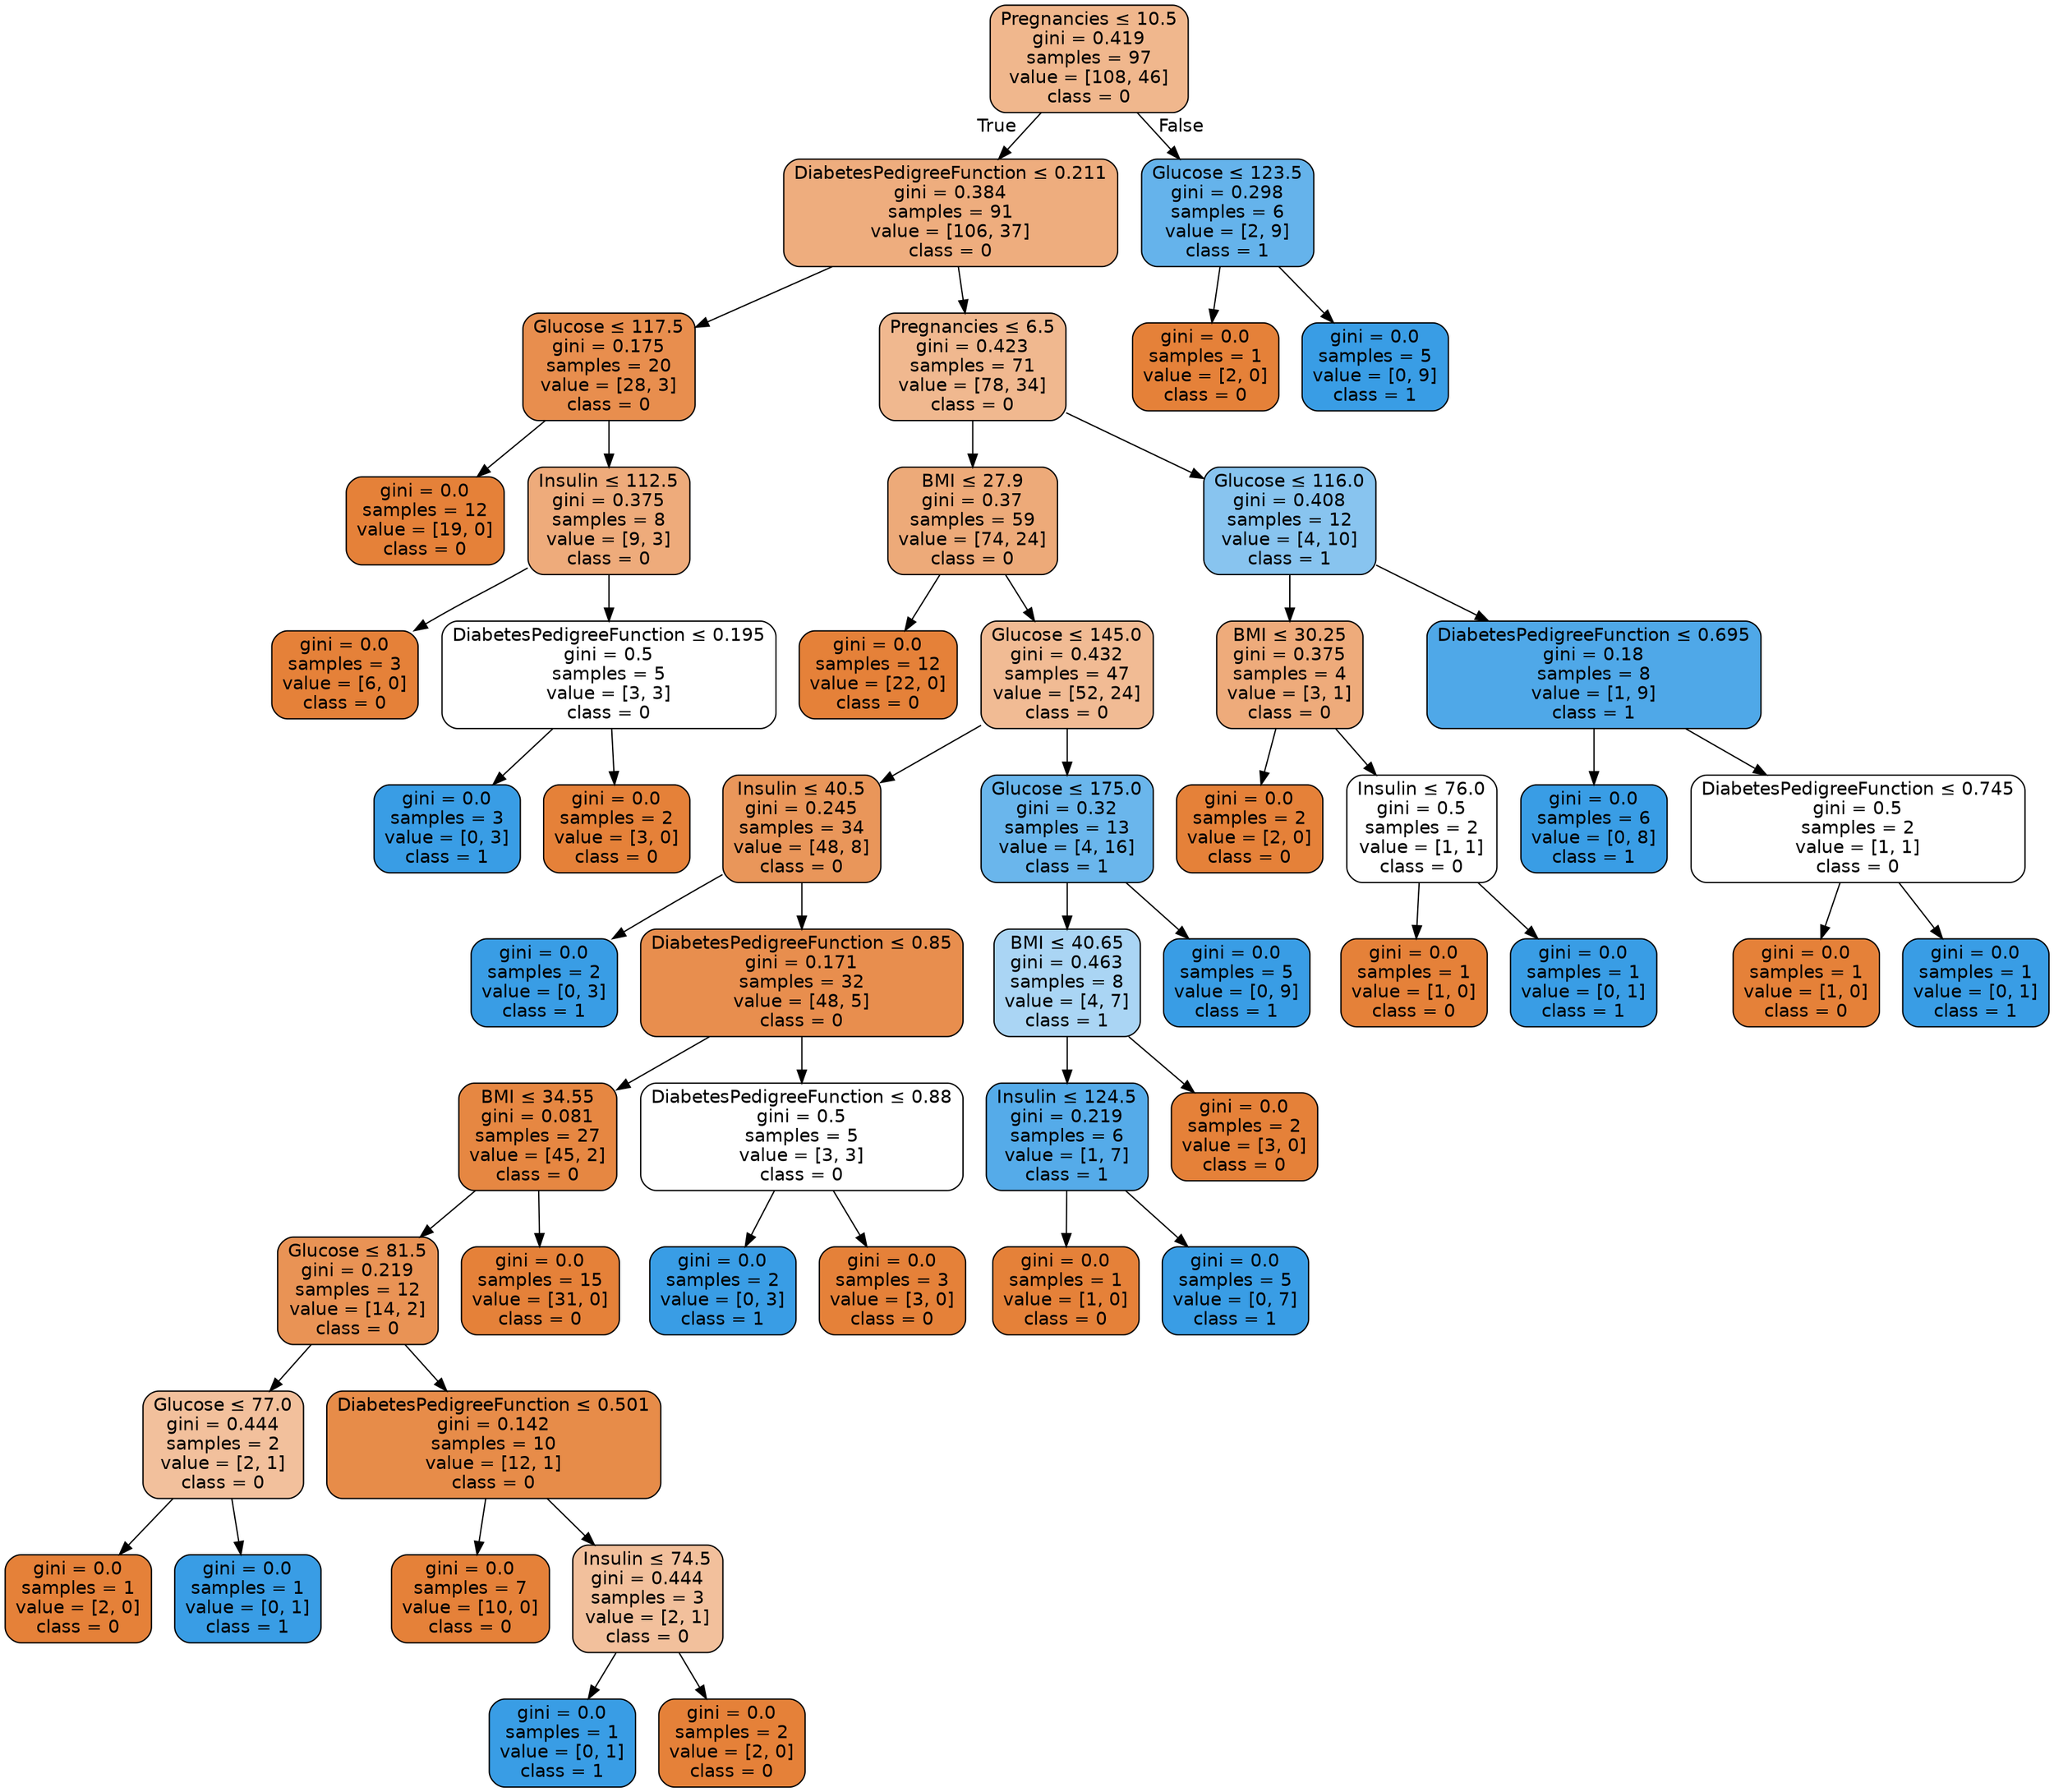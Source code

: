 digraph Tree {
node [shape=box, style="filled, rounded", color="black", fontname="helvetica"] ;
edge [fontname="helvetica"] ;
0 [label=<Pregnancies &le; 10.5<br/>gini = 0.419<br/>samples = 97<br/>value = [108, 46]<br/>class = 0>, fillcolor="#f0b78d"] ;
1 [label=<DiabetesPedigreeFunction &le; 0.211<br/>gini = 0.384<br/>samples = 91<br/>value = [106, 37]<br/>class = 0>, fillcolor="#eead7e"] ;
0 -> 1 [labeldistance=2.5, labelangle=45, headlabel="True"] ;
2 [label=<Glucose &le; 117.5<br/>gini = 0.175<br/>samples = 20<br/>value = [28, 3]<br/>class = 0>, fillcolor="#e88e4e"] ;
1 -> 2 ;
3 [label=<gini = 0.0<br/>samples = 12<br/>value = [19, 0]<br/>class = 0>, fillcolor="#e58139"] ;
2 -> 3 ;
4 [label=<Insulin &le; 112.5<br/>gini = 0.375<br/>samples = 8<br/>value = [9, 3]<br/>class = 0>, fillcolor="#eeab7b"] ;
2 -> 4 ;
5 [label=<gini = 0.0<br/>samples = 3<br/>value = [6, 0]<br/>class = 0>, fillcolor="#e58139"] ;
4 -> 5 ;
6 [label=<DiabetesPedigreeFunction &le; 0.195<br/>gini = 0.5<br/>samples = 5<br/>value = [3, 3]<br/>class = 0>, fillcolor="#ffffff"] ;
4 -> 6 ;
7 [label=<gini = 0.0<br/>samples = 3<br/>value = [0, 3]<br/>class = 1>, fillcolor="#399de5"] ;
6 -> 7 ;
8 [label=<gini = 0.0<br/>samples = 2<br/>value = [3, 0]<br/>class = 0>, fillcolor="#e58139"] ;
6 -> 8 ;
9 [label=<Pregnancies &le; 6.5<br/>gini = 0.423<br/>samples = 71<br/>value = [78, 34]<br/>class = 0>, fillcolor="#f0b88f"] ;
1 -> 9 ;
10 [label=<BMI &le; 27.9<br/>gini = 0.37<br/>samples = 59<br/>value = [74, 24]<br/>class = 0>, fillcolor="#edaa79"] ;
9 -> 10 ;
11 [label=<gini = 0.0<br/>samples = 12<br/>value = [22, 0]<br/>class = 0>, fillcolor="#e58139"] ;
10 -> 11 ;
12 [label=<Glucose &le; 145.0<br/>gini = 0.432<br/>samples = 47<br/>value = [52, 24]<br/>class = 0>, fillcolor="#f1bb94"] ;
10 -> 12 ;
13 [label=<Insulin &le; 40.5<br/>gini = 0.245<br/>samples = 34<br/>value = [48, 8]<br/>class = 0>, fillcolor="#e9965a"] ;
12 -> 13 ;
14 [label=<gini = 0.0<br/>samples = 2<br/>value = [0, 3]<br/>class = 1>, fillcolor="#399de5"] ;
13 -> 14 ;
15 [label=<DiabetesPedigreeFunction &le; 0.85<br/>gini = 0.171<br/>samples = 32<br/>value = [48, 5]<br/>class = 0>, fillcolor="#e88e4e"] ;
13 -> 15 ;
16 [label=<BMI &le; 34.55<br/>gini = 0.081<br/>samples = 27<br/>value = [45, 2]<br/>class = 0>, fillcolor="#e68742"] ;
15 -> 16 ;
17 [label=<Glucose &le; 81.5<br/>gini = 0.219<br/>samples = 12<br/>value = [14, 2]<br/>class = 0>, fillcolor="#e99355"] ;
16 -> 17 ;
18 [label=<Glucose &le; 77.0<br/>gini = 0.444<br/>samples = 2<br/>value = [2, 1]<br/>class = 0>, fillcolor="#f2c09c"] ;
17 -> 18 ;
19 [label=<gini = 0.0<br/>samples = 1<br/>value = [2, 0]<br/>class = 0>, fillcolor="#e58139"] ;
18 -> 19 ;
20 [label=<gini = 0.0<br/>samples = 1<br/>value = [0, 1]<br/>class = 1>, fillcolor="#399de5"] ;
18 -> 20 ;
21 [label=<DiabetesPedigreeFunction &le; 0.501<br/>gini = 0.142<br/>samples = 10<br/>value = [12, 1]<br/>class = 0>, fillcolor="#e78c49"] ;
17 -> 21 ;
22 [label=<gini = 0.0<br/>samples = 7<br/>value = [10, 0]<br/>class = 0>, fillcolor="#e58139"] ;
21 -> 22 ;
23 [label=<Insulin &le; 74.5<br/>gini = 0.444<br/>samples = 3<br/>value = [2, 1]<br/>class = 0>, fillcolor="#f2c09c"] ;
21 -> 23 ;
24 [label=<gini = 0.0<br/>samples = 1<br/>value = [0, 1]<br/>class = 1>, fillcolor="#399de5"] ;
23 -> 24 ;
25 [label=<gini = 0.0<br/>samples = 2<br/>value = [2, 0]<br/>class = 0>, fillcolor="#e58139"] ;
23 -> 25 ;
26 [label=<gini = 0.0<br/>samples = 15<br/>value = [31, 0]<br/>class = 0>, fillcolor="#e58139"] ;
16 -> 26 ;
27 [label=<DiabetesPedigreeFunction &le; 0.88<br/>gini = 0.5<br/>samples = 5<br/>value = [3, 3]<br/>class = 0>, fillcolor="#ffffff"] ;
15 -> 27 ;
28 [label=<gini = 0.0<br/>samples = 2<br/>value = [0, 3]<br/>class = 1>, fillcolor="#399de5"] ;
27 -> 28 ;
29 [label=<gini = 0.0<br/>samples = 3<br/>value = [3, 0]<br/>class = 0>, fillcolor="#e58139"] ;
27 -> 29 ;
30 [label=<Glucose &le; 175.0<br/>gini = 0.32<br/>samples = 13<br/>value = [4, 16]<br/>class = 1>, fillcolor="#6ab6ec"] ;
12 -> 30 ;
31 [label=<BMI &le; 40.65<br/>gini = 0.463<br/>samples = 8<br/>value = [4, 7]<br/>class = 1>, fillcolor="#aad5f4"] ;
30 -> 31 ;
32 [label=<Insulin &le; 124.5<br/>gini = 0.219<br/>samples = 6<br/>value = [1, 7]<br/>class = 1>, fillcolor="#55abe9"] ;
31 -> 32 ;
33 [label=<gini = 0.0<br/>samples = 1<br/>value = [1, 0]<br/>class = 0>, fillcolor="#e58139"] ;
32 -> 33 ;
34 [label=<gini = 0.0<br/>samples = 5<br/>value = [0, 7]<br/>class = 1>, fillcolor="#399de5"] ;
32 -> 34 ;
35 [label=<gini = 0.0<br/>samples = 2<br/>value = [3, 0]<br/>class = 0>, fillcolor="#e58139"] ;
31 -> 35 ;
36 [label=<gini = 0.0<br/>samples = 5<br/>value = [0, 9]<br/>class = 1>, fillcolor="#399de5"] ;
30 -> 36 ;
37 [label=<Glucose &le; 116.0<br/>gini = 0.408<br/>samples = 12<br/>value = [4, 10]<br/>class = 1>, fillcolor="#88c4ef"] ;
9 -> 37 ;
38 [label=<BMI &le; 30.25<br/>gini = 0.375<br/>samples = 4<br/>value = [3, 1]<br/>class = 0>, fillcolor="#eeab7b"] ;
37 -> 38 ;
39 [label=<gini = 0.0<br/>samples = 2<br/>value = [2, 0]<br/>class = 0>, fillcolor="#e58139"] ;
38 -> 39 ;
40 [label=<Insulin &le; 76.0<br/>gini = 0.5<br/>samples = 2<br/>value = [1, 1]<br/>class = 0>, fillcolor="#ffffff"] ;
38 -> 40 ;
41 [label=<gini = 0.0<br/>samples = 1<br/>value = [1, 0]<br/>class = 0>, fillcolor="#e58139"] ;
40 -> 41 ;
42 [label=<gini = 0.0<br/>samples = 1<br/>value = [0, 1]<br/>class = 1>, fillcolor="#399de5"] ;
40 -> 42 ;
43 [label=<DiabetesPedigreeFunction &le; 0.695<br/>gini = 0.18<br/>samples = 8<br/>value = [1, 9]<br/>class = 1>, fillcolor="#4fa8e8"] ;
37 -> 43 ;
44 [label=<gini = 0.0<br/>samples = 6<br/>value = [0, 8]<br/>class = 1>, fillcolor="#399de5"] ;
43 -> 44 ;
45 [label=<DiabetesPedigreeFunction &le; 0.745<br/>gini = 0.5<br/>samples = 2<br/>value = [1, 1]<br/>class = 0>, fillcolor="#ffffff"] ;
43 -> 45 ;
46 [label=<gini = 0.0<br/>samples = 1<br/>value = [1, 0]<br/>class = 0>, fillcolor="#e58139"] ;
45 -> 46 ;
47 [label=<gini = 0.0<br/>samples = 1<br/>value = [0, 1]<br/>class = 1>, fillcolor="#399de5"] ;
45 -> 47 ;
48 [label=<Glucose &le; 123.5<br/>gini = 0.298<br/>samples = 6<br/>value = [2, 9]<br/>class = 1>, fillcolor="#65b3eb"] ;
0 -> 48 [labeldistance=2.5, labelangle=-45, headlabel="False"] ;
49 [label=<gini = 0.0<br/>samples = 1<br/>value = [2, 0]<br/>class = 0>, fillcolor="#e58139"] ;
48 -> 49 ;
50 [label=<gini = 0.0<br/>samples = 5<br/>value = [0, 9]<br/>class = 1>, fillcolor="#399de5"] ;
48 -> 50 ;
}